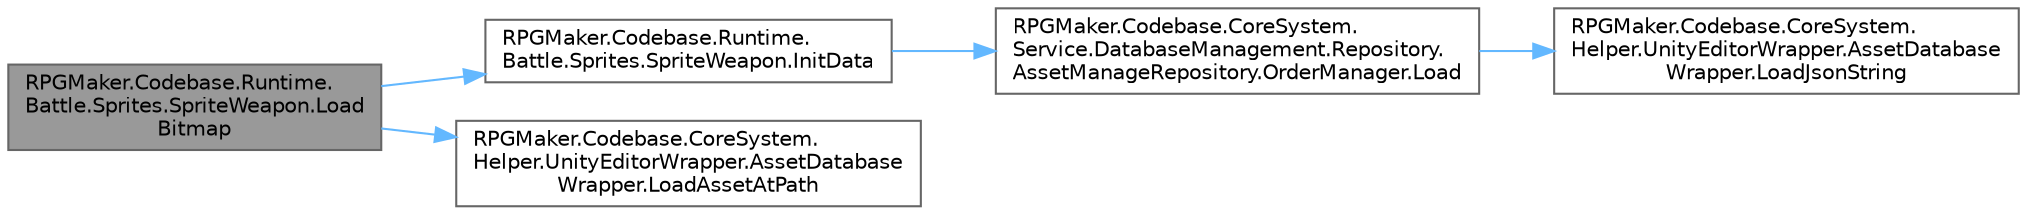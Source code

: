 digraph "RPGMaker.Codebase.Runtime.Battle.Sprites.SpriteWeapon.LoadBitmap"
{
 // LATEX_PDF_SIZE
  bgcolor="transparent";
  edge [fontname=Helvetica,fontsize=10,labelfontname=Helvetica,labelfontsize=10];
  node [fontname=Helvetica,fontsize=10,shape=box,height=0.2,width=0.4];
  rankdir="LR";
  Node1 [id="Node000001",label="RPGMaker.Codebase.Runtime.\lBattle.Sprites.SpriteWeapon.Load\lBitmap",height=0.2,width=0.4,color="gray40", fillcolor="grey60", style="filled", fontcolor="black",tooltip="😁 画像の読み込み"];
  Node1 -> Node2 [id="edge1_Node000001_Node000002",color="steelblue1",style="solid",tooltip=" "];
  Node2 [id="Node000002",label="RPGMaker.Codebase.Runtime.\lBattle.Sprites.SpriteWeapon.InitData",height=0.2,width=0.4,color="grey40", fillcolor="white", style="filled",URL="$db/d90/class_r_p_g_maker_1_1_codebase_1_1_runtime_1_1_battle_1_1_sprites_1_1_sprite_weapon.html#a3b52d1708d766f9eca80f258a7761604",tooltip="😁 画像のAssetData読込"];
  Node2 -> Node3 [id="edge2_Node000002_Node000003",color="steelblue1",style="solid",tooltip=" "];
  Node3 [id="Node000003",label="RPGMaker.Codebase.CoreSystem.\lService.DatabaseManagement.Repository.\lAssetManageRepository.OrderManager.Load",height=0.2,width=0.4,color="grey40", fillcolor="white", style="filled",URL="$d4/d2b/class_r_p_g_maker_1_1_codebase_1_1_core_system_1_1_service_1_1_database_management_1_1_repositorf598e2d7ff1843835512c1912417c544.html#a5b8e216e356f50b15349290bbe0c800c",tooltip="😁 ロード"];
  Node3 -> Node4 [id="edge3_Node000003_Node000004",color="steelblue1",style="solid",tooltip=" "];
  Node4 [id="Node000004",label="RPGMaker.Codebase.CoreSystem.\lHelper.UnityEditorWrapper.AssetDatabase\lWrapper.LoadJsonString",height=0.2,width=0.4,color="grey40", fillcolor="white", style="filled",URL="$d9/d20/class_r_p_g_maker_1_1_codebase_1_1_core_system_1_1_helper_1_1_unity_editor_wrapper_1_1_asset_database_wrapper.html#ab1557b81ee60a7dc4f85349106fe4244",tooltip="😁 JSON文字列読込"];
  Node1 -> Node5 [id="edge4_Node000001_Node000005",color="steelblue1",style="solid",tooltip=" "];
  Node5 [id="Node000005",label="RPGMaker.Codebase.CoreSystem.\lHelper.UnityEditorWrapper.AssetDatabase\lWrapper.LoadAssetAtPath",height=0.2,width=0.4,color="grey40", fillcolor="white", style="filled",URL="$d9/d20/class_r_p_g_maker_1_1_codebase_1_1_core_system_1_1_helper_1_1_unity_editor_wrapper_1_1_asset_database_wrapper.html#a471f932b0479bad28c9fd1b02f1d5d7a",tooltip="😁 パスで資産読込"];
}
